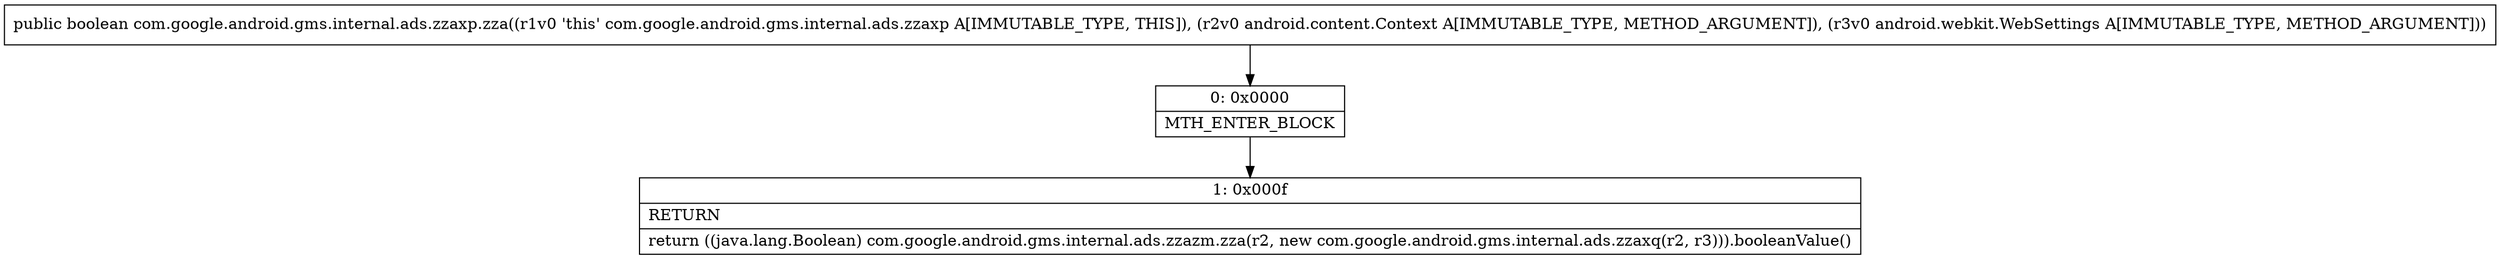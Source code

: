 digraph "CFG forcom.google.android.gms.internal.ads.zzaxp.zza(Landroid\/content\/Context;Landroid\/webkit\/WebSettings;)Z" {
Node_0 [shape=record,label="{0\:\ 0x0000|MTH_ENTER_BLOCK\l}"];
Node_1 [shape=record,label="{1\:\ 0x000f|RETURN\l|return ((java.lang.Boolean) com.google.android.gms.internal.ads.zzazm.zza(r2, new com.google.android.gms.internal.ads.zzaxq(r2, r3))).booleanValue()\l}"];
MethodNode[shape=record,label="{public boolean com.google.android.gms.internal.ads.zzaxp.zza((r1v0 'this' com.google.android.gms.internal.ads.zzaxp A[IMMUTABLE_TYPE, THIS]), (r2v0 android.content.Context A[IMMUTABLE_TYPE, METHOD_ARGUMENT]), (r3v0 android.webkit.WebSettings A[IMMUTABLE_TYPE, METHOD_ARGUMENT])) }"];
MethodNode -> Node_0;
Node_0 -> Node_1;
}


